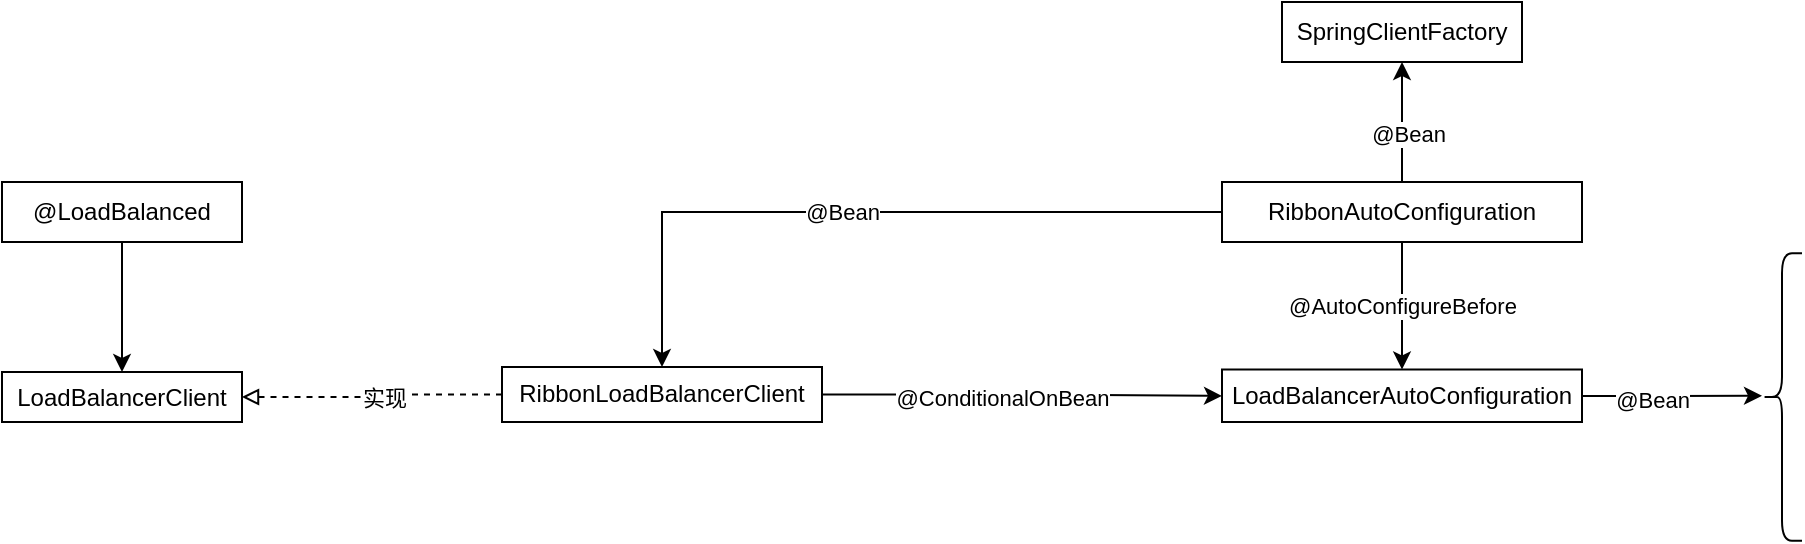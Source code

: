 <mxfile version="17.4.4" type="github">
  <diagram id="Ss-zLGsGptUb900ayheI" name="第 1 页">
    <mxGraphModel dx="782" dy="436" grid="1" gridSize="10" guides="1" tooltips="1" connect="1" arrows="1" fold="1" page="1" pageScale="1" pageWidth="827" pageHeight="1169" math="0" shadow="0">
      <root>
        <mxCell id="0" />
        <mxCell id="1" parent="0" />
        <mxCell id="xXIZn4CpnWQ5mHO0k7mb-3" value="" style="edgeStyle=orthogonalEdgeStyle;rounded=0;orthogonalLoop=1;jettySize=auto;html=1;" edge="1" parent="1" source="xXIZn4CpnWQ5mHO0k7mb-1" target="xXIZn4CpnWQ5mHO0k7mb-2">
          <mxGeometry relative="1" as="geometry" />
        </mxCell>
        <mxCell id="xXIZn4CpnWQ5mHO0k7mb-1" value="@LoadBalanced" style="rounded=0;whiteSpace=wrap;html=1;" vertex="1" parent="1">
          <mxGeometry x="120" y="110" width="120" height="30" as="geometry" />
        </mxCell>
        <mxCell id="xXIZn4CpnWQ5mHO0k7mb-2" value="LoadBalancerClient" style="whiteSpace=wrap;html=1;rounded=0;" vertex="1" parent="1">
          <mxGeometry x="120" y="205" width="120" height="25" as="geometry" />
        </mxCell>
        <mxCell id="xXIZn4CpnWQ5mHO0k7mb-7" style="edgeStyle=orthogonalEdgeStyle;rounded=0;orthogonalLoop=1;jettySize=auto;html=1;entryX=1;entryY=0.5;entryDx=0;entryDy=0;endArrow=block;endFill=0;dashed=1;" edge="1" parent="1" source="xXIZn4CpnWQ5mHO0k7mb-5" target="xXIZn4CpnWQ5mHO0k7mb-2">
          <mxGeometry relative="1" as="geometry" />
        </mxCell>
        <mxCell id="xXIZn4CpnWQ5mHO0k7mb-10" value="实现" style="edgeLabel;html=1;align=center;verticalAlign=middle;resizable=0;points=[];" vertex="1" connectable="0" parent="xXIZn4CpnWQ5mHO0k7mb-7">
          <mxGeometry x="0.236" relative="1" as="geometry">
            <mxPoint x="20" as="offset" />
          </mxGeometry>
        </mxCell>
        <mxCell id="xXIZn4CpnWQ5mHO0k7mb-18" style="edgeStyle=orthogonalEdgeStyle;rounded=0;orthogonalLoop=1;jettySize=auto;html=1;endArrow=classic;endFill=1;" edge="1" parent="1" source="xXIZn4CpnWQ5mHO0k7mb-5" target="xXIZn4CpnWQ5mHO0k7mb-11">
          <mxGeometry relative="1" as="geometry" />
        </mxCell>
        <mxCell id="xXIZn4CpnWQ5mHO0k7mb-20" value="@ConditionalOnBean" style="edgeLabel;html=1;align=center;verticalAlign=middle;resizable=0;points=[];" vertex="1" connectable="0" parent="xXIZn4CpnWQ5mHO0k7mb-18">
          <mxGeometry x="-0.306" y="-1" relative="1" as="geometry">
            <mxPoint x="20" as="offset" />
          </mxGeometry>
        </mxCell>
        <mxCell id="xXIZn4CpnWQ5mHO0k7mb-5" value="RibbonLoadBalancerClient" style="whiteSpace=wrap;html=1;rounded=0;" vertex="1" parent="1">
          <mxGeometry x="370" y="202.5" width="160" height="27.5" as="geometry" />
        </mxCell>
        <mxCell id="xXIZn4CpnWQ5mHO0k7mb-9" style="edgeStyle=orthogonalEdgeStyle;rounded=0;orthogonalLoop=1;jettySize=auto;html=1;entryX=0.5;entryY=0;entryDx=0;entryDy=0;endArrow=classic;endFill=1;" edge="1" parent="1" source="xXIZn4CpnWQ5mHO0k7mb-8" target="xXIZn4CpnWQ5mHO0k7mb-5">
          <mxGeometry relative="1" as="geometry" />
        </mxCell>
        <mxCell id="xXIZn4CpnWQ5mHO0k7mb-17" value="@Bean" style="edgeLabel;html=1;align=center;verticalAlign=middle;resizable=0;points=[];" vertex="1" connectable="0" parent="xXIZn4CpnWQ5mHO0k7mb-9">
          <mxGeometry x="0.062" relative="1" as="geometry">
            <mxPoint as="offset" />
          </mxGeometry>
        </mxCell>
        <mxCell id="xXIZn4CpnWQ5mHO0k7mb-12" value="" style="edgeStyle=orthogonalEdgeStyle;rounded=0;orthogonalLoop=1;jettySize=auto;html=1;endArrow=classic;endFill=1;" edge="1" parent="1" source="xXIZn4CpnWQ5mHO0k7mb-8" target="xXIZn4CpnWQ5mHO0k7mb-11">
          <mxGeometry relative="1" as="geometry" />
        </mxCell>
        <mxCell id="xXIZn4CpnWQ5mHO0k7mb-16" value="@AutoConfigureBefore" style="edgeLabel;html=1;align=center;verticalAlign=middle;resizable=0;points=[];" vertex="1" connectable="0" parent="xXIZn4CpnWQ5mHO0k7mb-12">
          <mxGeometry x="-0.374" y="1" relative="1" as="geometry">
            <mxPoint x="-1" y="12" as="offset" />
          </mxGeometry>
        </mxCell>
        <mxCell id="xXIZn4CpnWQ5mHO0k7mb-14" value="" style="edgeStyle=orthogonalEdgeStyle;rounded=0;orthogonalLoop=1;jettySize=auto;html=1;endArrow=classic;endFill=1;" edge="1" parent="1" source="xXIZn4CpnWQ5mHO0k7mb-8" target="xXIZn4CpnWQ5mHO0k7mb-13">
          <mxGeometry relative="1" as="geometry" />
        </mxCell>
        <mxCell id="xXIZn4CpnWQ5mHO0k7mb-15" value="@Bean" style="edgeLabel;html=1;align=center;verticalAlign=middle;resizable=0;points=[];" vertex="1" connectable="0" parent="xXIZn4CpnWQ5mHO0k7mb-14">
          <mxGeometry x="-0.208" y="-3" relative="1" as="geometry">
            <mxPoint as="offset" />
          </mxGeometry>
        </mxCell>
        <mxCell id="xXIZn4CpnWQ5mHO0k7mb-8" value="RibbonAutoConfiguration" style="rounded=0;whiteSpace=wrap;html=1;" vertex="1" parent="1">
          <mxGeometry x="730" y="110" width="180" height="30" as="geometry" />
        </mxCell>
        <mxCell id="xXIZn4CpnWQ5mHO0k7mb-22" value="" style="edgeStyle=orthogonalEdgeStyle;rounded=0;orthogonalLoop=1;jettySize=auto;html=1;endArrow=classic;endFill=1;" edge="1" parent="1" source="xXIZn4CpnWQ5mHO0k7mb-11">
          <mxGeometry relative="1" as="geometry">
            <mxPoint x="1000" y="216.9" as="targetPoint" />
          </mxGeometry>
        </mxCell>
        <mxCell id="xXIZn4CpnWQ5mHO0k7mb-23" value="@Bean" style="edgeLabel;html=1;align=center;verticalAlign=middle;resizable=0;points=[];" vertex="1" connectable="0" parent="xXIZn4CpnWQ5mHO0k7mb-22">
          <mxGeometry x="-0.23" y="-2" relative="1" as="geometry">
            <mxPoint as="offset" />
          </mxGeometry>
        </mxCell>
        <mxCell id="xXIZn4CpnWQ5mHO0k7mb-11" value="LoadBalancerAutoConfiguration" style="whiteSpace=wrap;html=1;rounded=0;" vertex="1" parent="1">
          <mxGeometry x="730" y="203.75" width="180" height="26.25" as="geometry" />
        </mxCell>
        <mxCell id="xXIZn4CpnWQ5mHO0k7mb-13" value="SpringClientFactory" style="whiteSpace=wrap;html=1;rounded=0;" vertex="1" parent="1">
          <mxGeometry x="760" y="20" width="120" height="30" as="geometry" />
        </mxCell>
        <mxCell id="xXIZn4CpnWQ5mHO0k7mb-19" style="edgeStyle=orthogonalEdgeStyle;rounded=0;orthogonalLoop=1;jettySize=auto;html=1;exitX=0.5;exitY=1;exitDx=0;exitDy=0;endArrow=classic;endFill=1;" edge="1" parent="1" source="xXIZn4CpnWQ5mHO0k7mb-11" target="xXIZn4CpnWQ5mHO0k7mb-11">
          <mxGeometry relative="1" as="geometry" />
        </mxCell>
        <mxCell id="xXIZn4CpnWQ5mHO0k7mb-26" value="" style="shape=curlyBracket;whiteSpace=wrap;html=1;rounded=1;" vertex="1" parent="1">
          <mxGeometry x="1000" y="145.63" width="20" height="143.75" as="geometry" />
        </mxCell>
      </root>
    </mxGraphModel>
  </diagram>
</mxfile>
